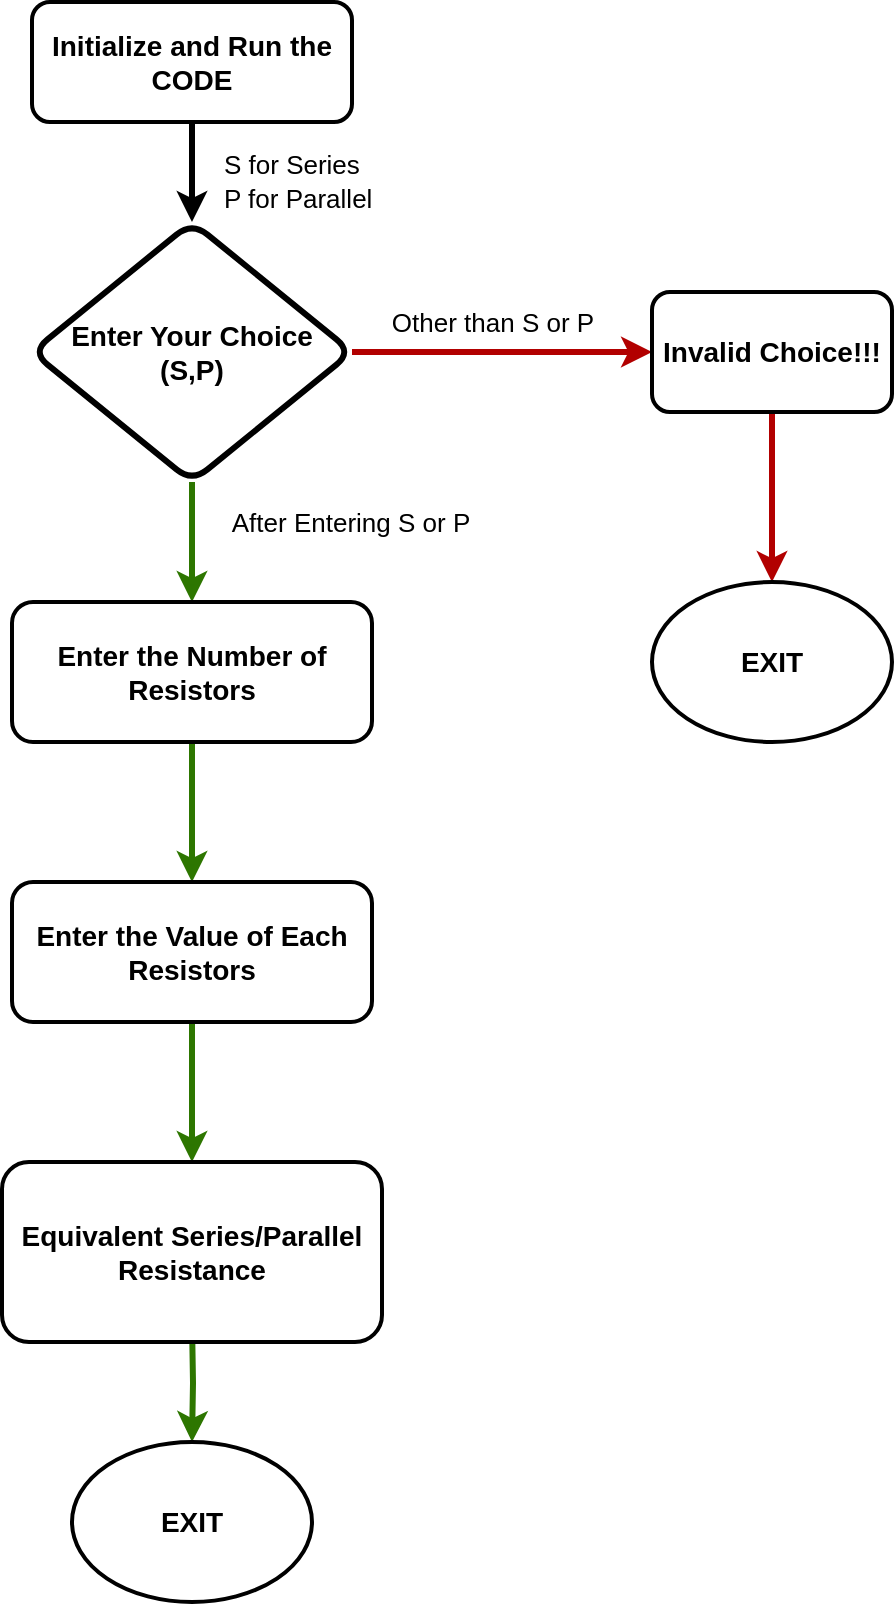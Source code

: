 <mxfile version="14.8.5" type="google"><diagram id="HHXH4NcviaShPiD5EFYE" name="Page-1"><mxGraphModel dx="1240" dy="689" grid="1" gridSize="10" guides="1" tooltips="1" connect="1" arrows="1" fold="1" page="1" pageScale="1" pageWidth="827" pageHeight="1169" math="0" shadow="0"><root><mxCell id="0"/><mxCell id="1" parent="0"/><mxCell id="o51Ps0nNOqPk-M7xzjSm-28" value="" style="edgeStyle=orthogonalEdgeStyle;rounded=0;orthogonalLoop=1;jettySize=auto;html=1;strokeWidth=3;" edge="1" parent="1" source="o51Ps0nNOqPk-M7xzjSm-1" target="o51Ps0nNOqPk-M7xzjSm-2"><mxGeometry relative="1" as="geometry"/></mxCell><mxCell id="o51Ps0nNOqPk-M7xzjSm-1" value="&lt;font style=&quot;font-size: 14px&quot;&gt;&lt;b&gt;Initialize and Run the CODE&lt;/b&gt;&lt;/font&gt;" style="rounded=1;whiteSpace=wrap;html=1;strokeWidth=2;" vertex="1" parent="1"><mxGeometry x="320" y="10" width="160" height="60" as="geometry"/></mxCell><mxCell id="o51Ps0nNOqPk-M7xzjSm-5" value="" style="edgeStyle=orthogonalEdgeStyle;rounded=0;orthogonalLoop=1;jettySize=auto;html=1;fillColor=#60a917;strokeColor=#2D7600;strokeWidth=3;" edge="1" parent="1" source="o51Ps0nNOqPk-M7xzjSm-2"><mxGeometry relative="1" as="geometry"><mxPoint x="400" y="310" as="targetPoint"/></mxGeometry></mxCell><mxCell id="o51Ps0nNOqPk-M7xzjSm-6" style="edgeStyle=orthogonalEdgeStyle;rounded=0;orthogonalLoop=1;jettySize=auto;html=1;exitX=1;exitY=0.5;exitDx=0;exitDy=0;fillColor=#e51400;strokeColor=#B20000;strokeWidth=3;" edge="1" parent="1" source="o51Ps0nNOqPk-M7xzjSm-2" target="o51Ps0nNOqPk-M7xzjSm-7"><mxGeometry relative="1" as="geometry"><mxPoint x="540" y="210" as="targetPoint"/></mxGeometry></mxCell><mxCell id="o51Ps0nNOqPk-M7xzjSm-2" value="&lt;font style=&quot;font-size: 14px&quot;&gt;&lt;b&gt;Enter Your Choice&lt;br&gt;(S,P)&lt;/b&gt;&lt;/font&gt;" style="rhombus;whiteSpace=wrap;html=1;rounded=1;strokeWidth=3;" vertex="1" parent="1"><mxGeometry x="320" y="120" width="160" height="130" as="geometry"/></mxCell><mxCell id="o51Ps0nNOqPk-M7xzjSm-9" value="" style="edgeStyle=orthogonalEdgeStyle;rounded=0;orthogonalLoop=1;jettySize=auto;html=1;fillColor=#60a917;strokeColor=#2D7600;strokeWidth=3;" edge="1" parent="1" source="o51Ps0nNOqPk-M7xzjSm-4" target="o51Ps0nNOqPk-M7xzjSm-8"><mxGeometry relative="1" as="geometry"/></mxCell><mxCell id="o51Ps0nNOqPk-M7xzjSm-4" value="&lt;font style=&quot;font-size: 14px&quot;&gt;&lt;b&gt;Enter the Number of Resistors&lt;/b&gt;&lt;/font&gt;" style="whiteSpace=wrap;html=1;rounded=1;strokeWidth=2;" vertex="1" parent="1"><mxGeometry x="310" y="310" width="180" height="70" as="geometry"/></mxCell><mxCell id="o51Ps0nNOqPk-M7xzjSm-15" value="" style="edgeStyle=orthogonalEdgeStyle;rounded=0;orthogonalLoop=1;jettySize=auto;html=1;fillColor=#e51400;strokeColor=#B20000;strokeWidth=3;" edge="1" parent="1" source="o51Ps0nNOqPk-M7xzjSm-7" target="o51Ps0nNOqPk-M7xzjSm-16"><mxGeometry relative="1" as="geometry"><mxPoint x="630.0" y="320" as="targetPoint"/></mxGeometry></mxCell><mxCell id="o51Ps0nNOqPk-M7xzjSm-7" value="&lt;font style=&quot;font-size: 14px&quot;&gt;&lt;b&gt;Invalid Choice!!!&lt;/b&gt;&lt;/font&gt;" style="rounded=1;whiteSpace=wrap;html=1;strokeWidth=2;" vertex="1" parent="1"><mxGeometry x="630" y="155" width="120" height="60" as="geometry"/></mxCell><mxCell id="o51Ps0nNOqPk-M7xzjSm-11" value="" style="edgeStyle=orthogonalEdgeStyle;rounded=0;orthogonalLoop=1;jettySize=auto;html=1;fillColor=#60a917;strokeColor=#2D7600;strokeWidth=3;" edge="1" parent="1" source="o51Ps0nNOqPk-M7xzjSm-8" target="o51Ps0nNOqPk-M7xzjSm-10"><mxGeometry relative="1" as="geometry"/></mxCell><mxCell id="o51Ps0nNOqPk-M7xzjSm-8" value="&lt;font style=&quot;font-size: 14px&quot;&gt;&lt;b&gt;Enter the Value of Each Resistors&lt;/b&gt;&lt;/font&gt;" style="whiteSpace=wrap;html=1;rounded=1;strokeWidth=2;" vertex="1" parent="1"><mxGeometry x="310" y="450" width="180" height="70" as="geometry"/></mxCell><mxCell id="o51Ps0nNOqPk-M7xzjSm-20" value="" style="edgeStyle=orthogonalEdgeStyle;rounded=0;orthogonalLoop=1;jettySize=auto;html=1;fillColor=#60a917;strokeColor=#2D7600;strokeWidth=3;" edge="1" parent="1" target="o51Ps0nNOqPk-M7xzjSm-17"><mxGeometry relative="1" as="geometry"><mxPoint x="400" y="670" as="sourcePoint"/></mxGeometry></mxCell><mxCell id="o51Ps0nNOqPk-M7xzjSm-10" value="&lt;font style=&quot;font-size: 14px&quot;&gt;&lt;b&gt;Equivalent Series/Parallel Resistance&lt;/b&gt;&lt;/font&gt;" style="whiteSpace=wrap;html=1;rounded=1;strokeWidth=2;" vertex="1" parent="1"><mxGeometry x="305" y="590" width="190" height="90" as="geometry"/></mxCell><mxCell id="o51Ps0nNOqPk-M7xzjSm-16" value="&lt;b&gt;&lt;font style=&quot;font-size: 14px&quot;&gt;EXIT&lt;/font&gt;&lt;/b&gt;" style="ellipse;whiteSpace=wrap;html=1;strokeWidth=2;" vertex="1" parent="1"><mxGeometry x="630.0" y="300" width="120" height="80" as="geometry"/></mxCell><mxCell id="o51Ps0nNOqPk-M7xzjSm-17" value="&lt;b&gt;&lt;font style=&quot;font-size: 14px&quot;&gt;EXIT&lt;/font&gt;&lt;/b&gt;" style="ellipse;whiteSpace=wrap;html=1;strokeWidth=2;" vertex="1" parent="1"><mxGeometry x="340" y="730" width="120" height="80" as="geometry"/></mxCell><mxCell id="o51Ps0nNOqPk-M7xzjSm-21" value="&lt;font style=&quot;font-size: 13px&quot;&gt;After Entering S or P&lt;/font&gt;" style="text;html=1;align=center;verticalAlign=middle;resizable=0;points=[];autosize=1;strokeColor=none;" vertex="1" parent="1"><mxGeometry x="414" y="260" width="130" height="20" as="geometry"/></mxCell><mxCell id="o51Ps0nNOqPk-M7xzjSm-22" value="&lt;font style=&quot;font-size: 13px&quot;&gt;Other than S or P&lt;/font&gt;" style="text;html=1;align=center;verticalAlign=middle;resizable=0;points=[];autosize=1;strokeColor=none;" vertex="1" parent="1"><mxGeometry x="490" y="160" width="120" height="20" as="geometry"/></mxCell><mxCell id="o51Ps0nNOqPk-M7xzjSm-23" value="&lt;font style=&quot;font-size: 13px ; line-height: 130%&quot;&gt;S for Series&lt;br&gt;P for Parallel&lt;/font&gt;" style="text;html=1;align=left;verticalAlign=middle;resizable=0;points=[];autosize=1;strokeColor=none;strokeWidth=1;" vertex="1" parent="1"><mxGeometry x="414" y="80" width="90" height="40" as="geometry"/></mxCell></root></mxGraphModel></diagram></mxfile>
